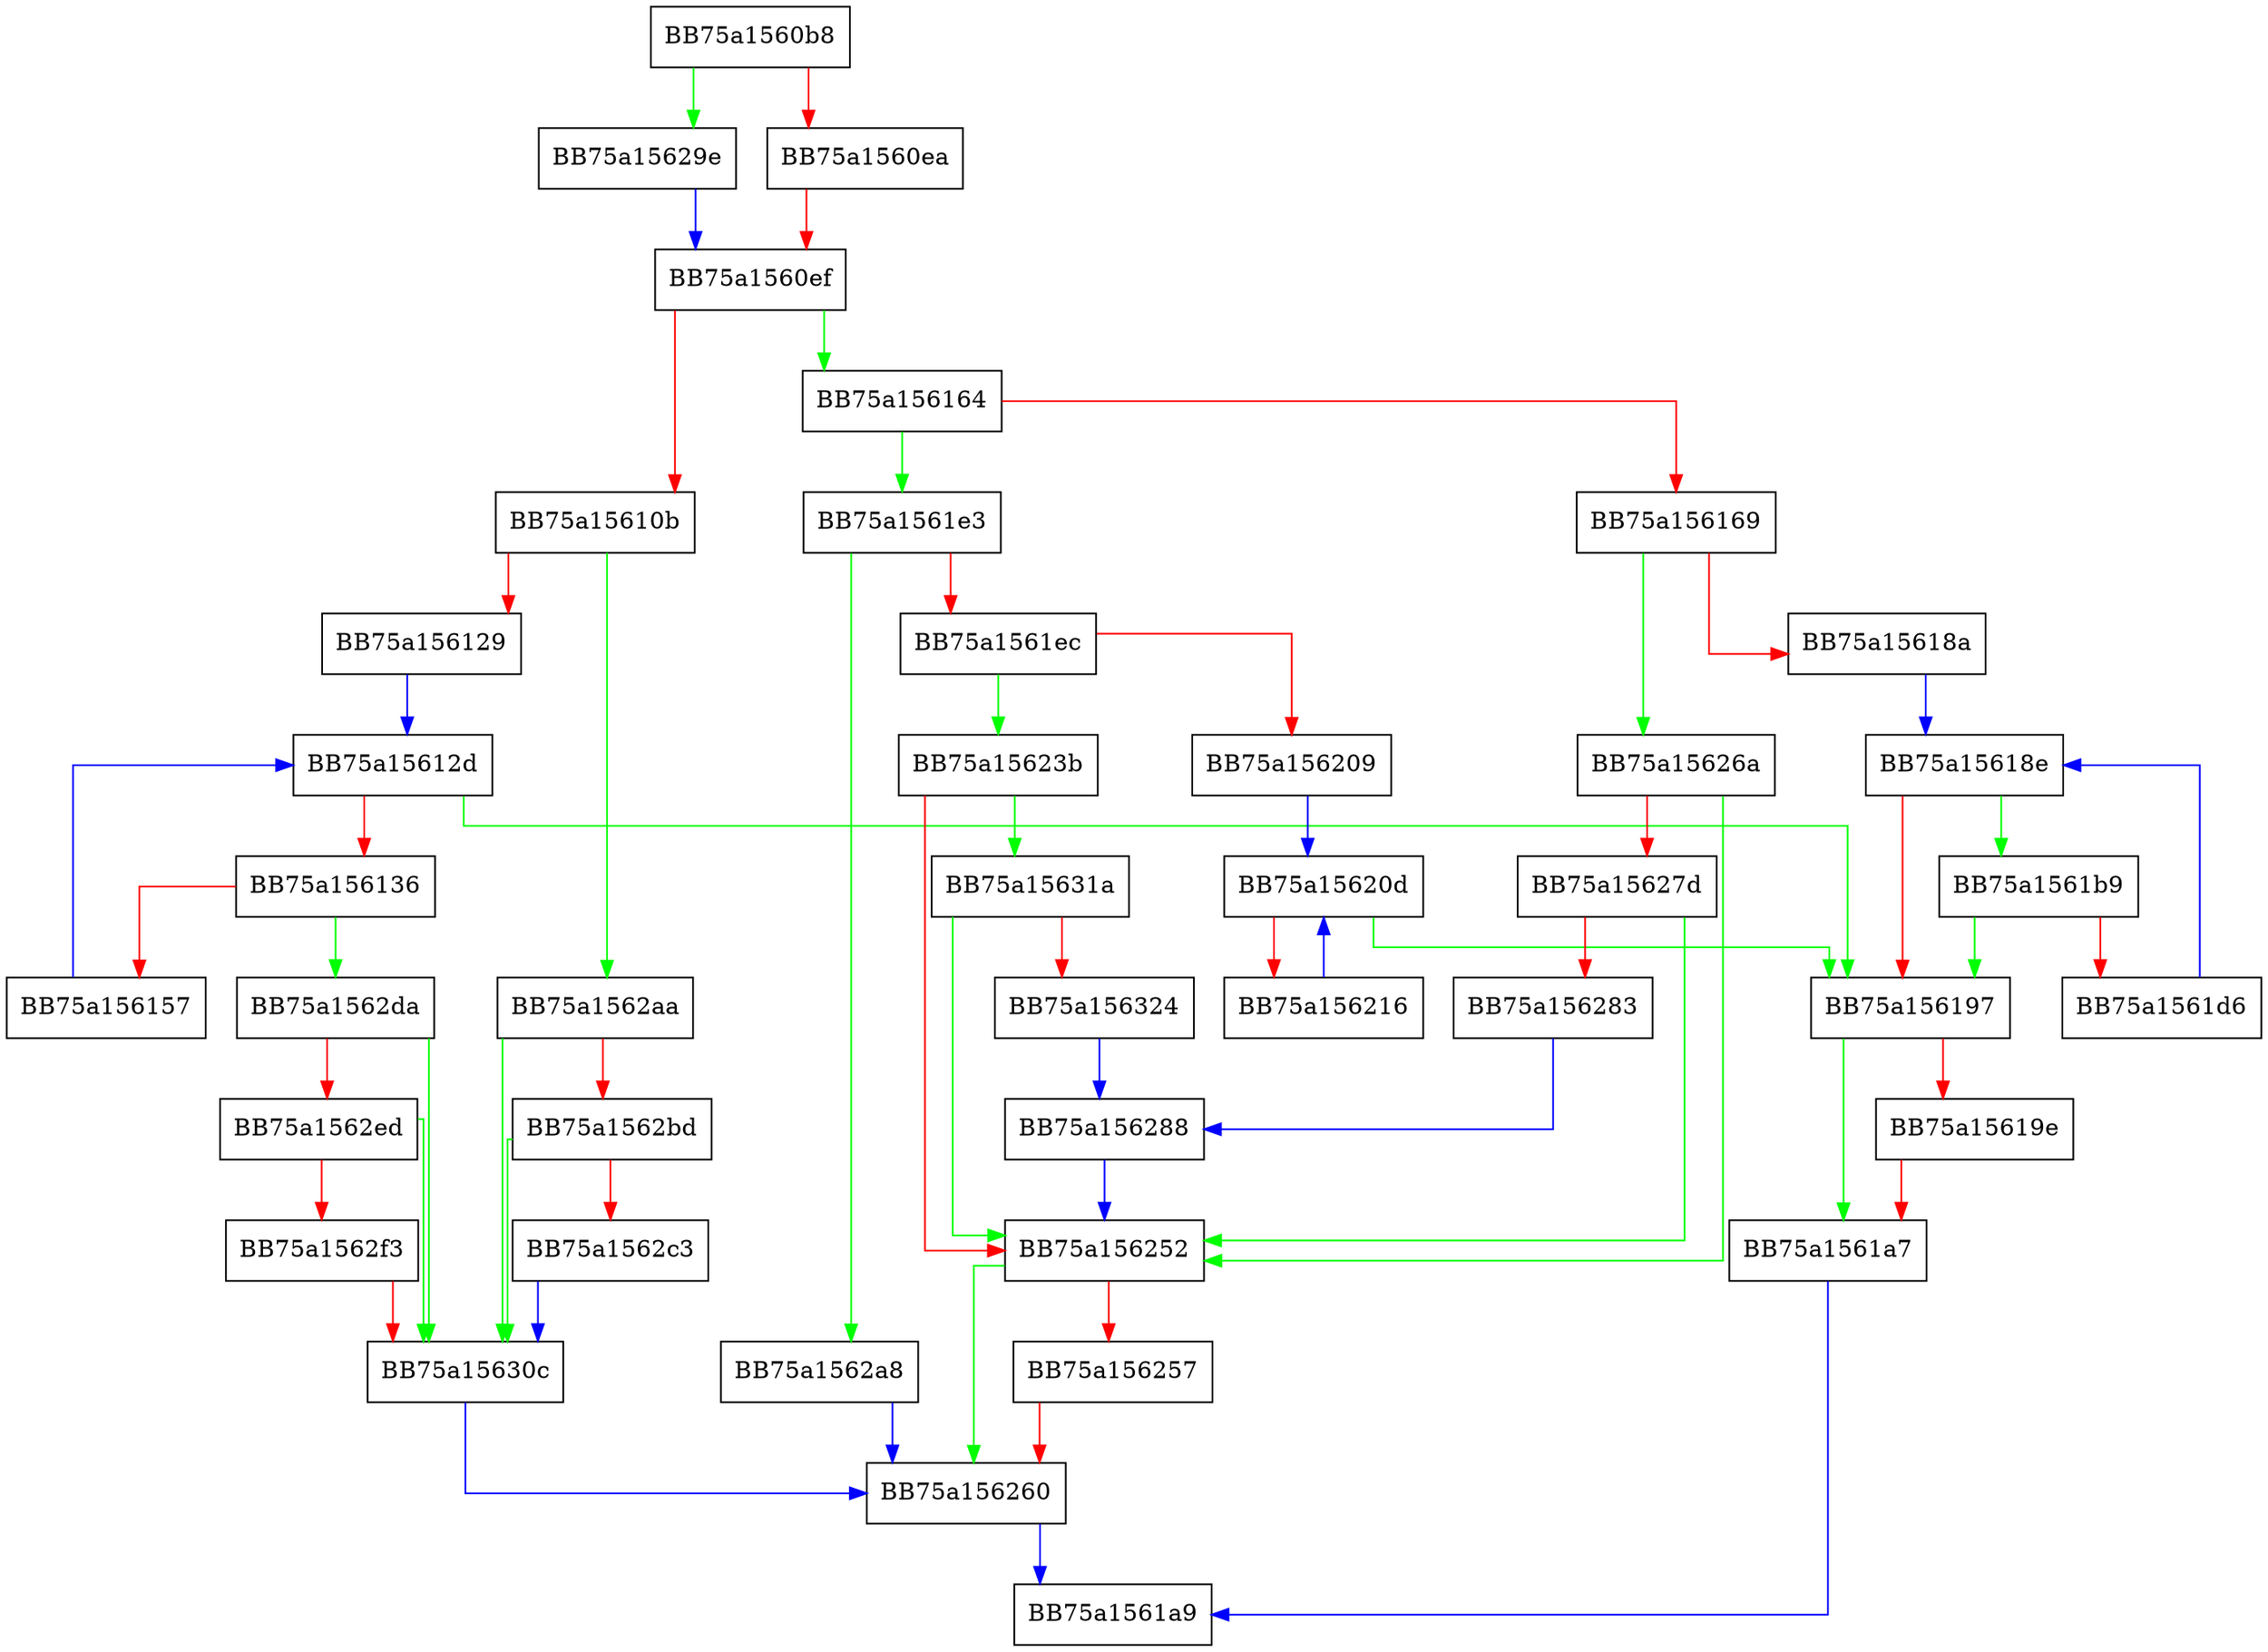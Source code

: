 digraph GetPerfParameters {
  node [shape="box"];
  graph [splines=ortho];
  BB75a1560b8 -> BB75a15629e [color="green"];
  BB75a1560b8 -> BB75a1560ea [color="red"];
  BB75a1560ea -> BB75a1560ef [color="red"];
  BB75a1560ef -> BB75a156164 [color="green"];
  BB75a1560ef -> BB75a15610b [color="red"];
  BB75a15610b -> BB75a1562aa [color="green"];
  BB75a15610b -> BB75a156129 [color="red"];
  BB75a156129 -> BB75a15612d [color="blue"];
  BB75a15612d -> BB75a156197 [color="green"];
  BB75a15612d -> BB75a156136 [color="red"];
  BB75a156136 -> BB75a1562da [color="green"];
  BB75a156136 -> BB75a156157 [color="red"];
  BB75a156157 -> BB75a15612d [color="blue"];
  BB75a156164 -> BB75a1561e3 [color="green"];
  BB75a156164 -> BB75a156169 [color="red"];
  BB75a156169 -> BB75a15626a [color="green"];
  BB75a156169 -> BB75a15618a [color="red"];
  BB75a15618a -> BB75a15618e [color="blue"];
  BB75a15618e -> BB75a1561b9 [color="green"];
  BB75a15618e -> BB75a156197 [color="red"];
  BB75a156197 -> BB75a1561a7 [color="green"];
  BB75a156197 -> BB75a15619e [color="red"];
  BB75a15619e -> BB75a1561a7 [color="red"];
  BB75a1561a7 -> BB75a1561a9 [color="blue"];
  BB75a1561b9 -> BB75a156197 [color="green"];
  BB75a1561b9 -> BB75a1561d6 [color="red"];
  BB75a1561d6 -> BB75a15618e [color="blue"];
  BB75a1561e3 -> BB75a1562a8 [color="green"];
  BB75a1561e3 -> BB75a1561ec [color="red"];
  BB75a1561ec -> BB75a15623b [color="green"];
  BB75a1561ec -> BB75a156209 [color="red"];
  BB75a156209 -> BB75a15620d [color="blue"];
  BB75a15620d -> BB75a156197 [color="green"];
  BB75a15620d -> BB75a156216 [color="red"];
  BB75a156216 -> BB75a15620d [color="blue"];
  BB75a15623b -> BB75a15631a [color="green"];
  BB75a15623b -> BB75a156252 [color="red"];
  BB75a156252 -> BB75a156260 [color="green"];
  BB75a156252 -> BB75a156257 [color="red"];
  BB75a156257 -> BB75a156260 [color="red"];
  BB75a156260 -> BB75a1561a9 [color="blue"];
  BB75a15626a -> BB75a156252 [color="green"];
  BB75a15626a -> BB75a15627d [color="red"];
  BB75a15627d -> BB75a156252 [color="green"];
  BB75a15627d -> BB75a156283 [color="red"];
  BB75a156283 -> BB75a156288 [color="blue"];
  BB75a156288 -> BB75a156252 [color="blue"];
  BB75a15629e -> BB75a1560ef [color="blue"];
  BB75a1562a8 -> BB75a156260 [color="blue"];
  BB75a1562aa -> BB75a15630c [color="green"];
  BB75a1562aa -> BB75a1562bd [color="red"];
  BB75a1562bd -> BB75a15630c [color="green"];
  BB75a1562bd -> BB75a1562c3 [color="red"];
  BB75a1562c3 -> BB75a15630c [color="blue"];
  BB75a1562da -> BB75a15630c [color="green"];
  BB75a1562da -> BB75a1562ed [color="red"];
  BB75a1562ed -> BB75a15630c [color="green"];
  BB75a1562ed -> BB75a1562f3 [color="red"];
  BB75a1562f3 -> BB75a15630c [color="red"];
  BB75a15630c -> BB75a156260 [color="blue"];
  BB75a15631a -> BB75a156252 [color="green"];
  BB75a15631a -> BB75a156324 [color="red"];
  BB75a156324 -> BB75a156288 [color="blue"];
}